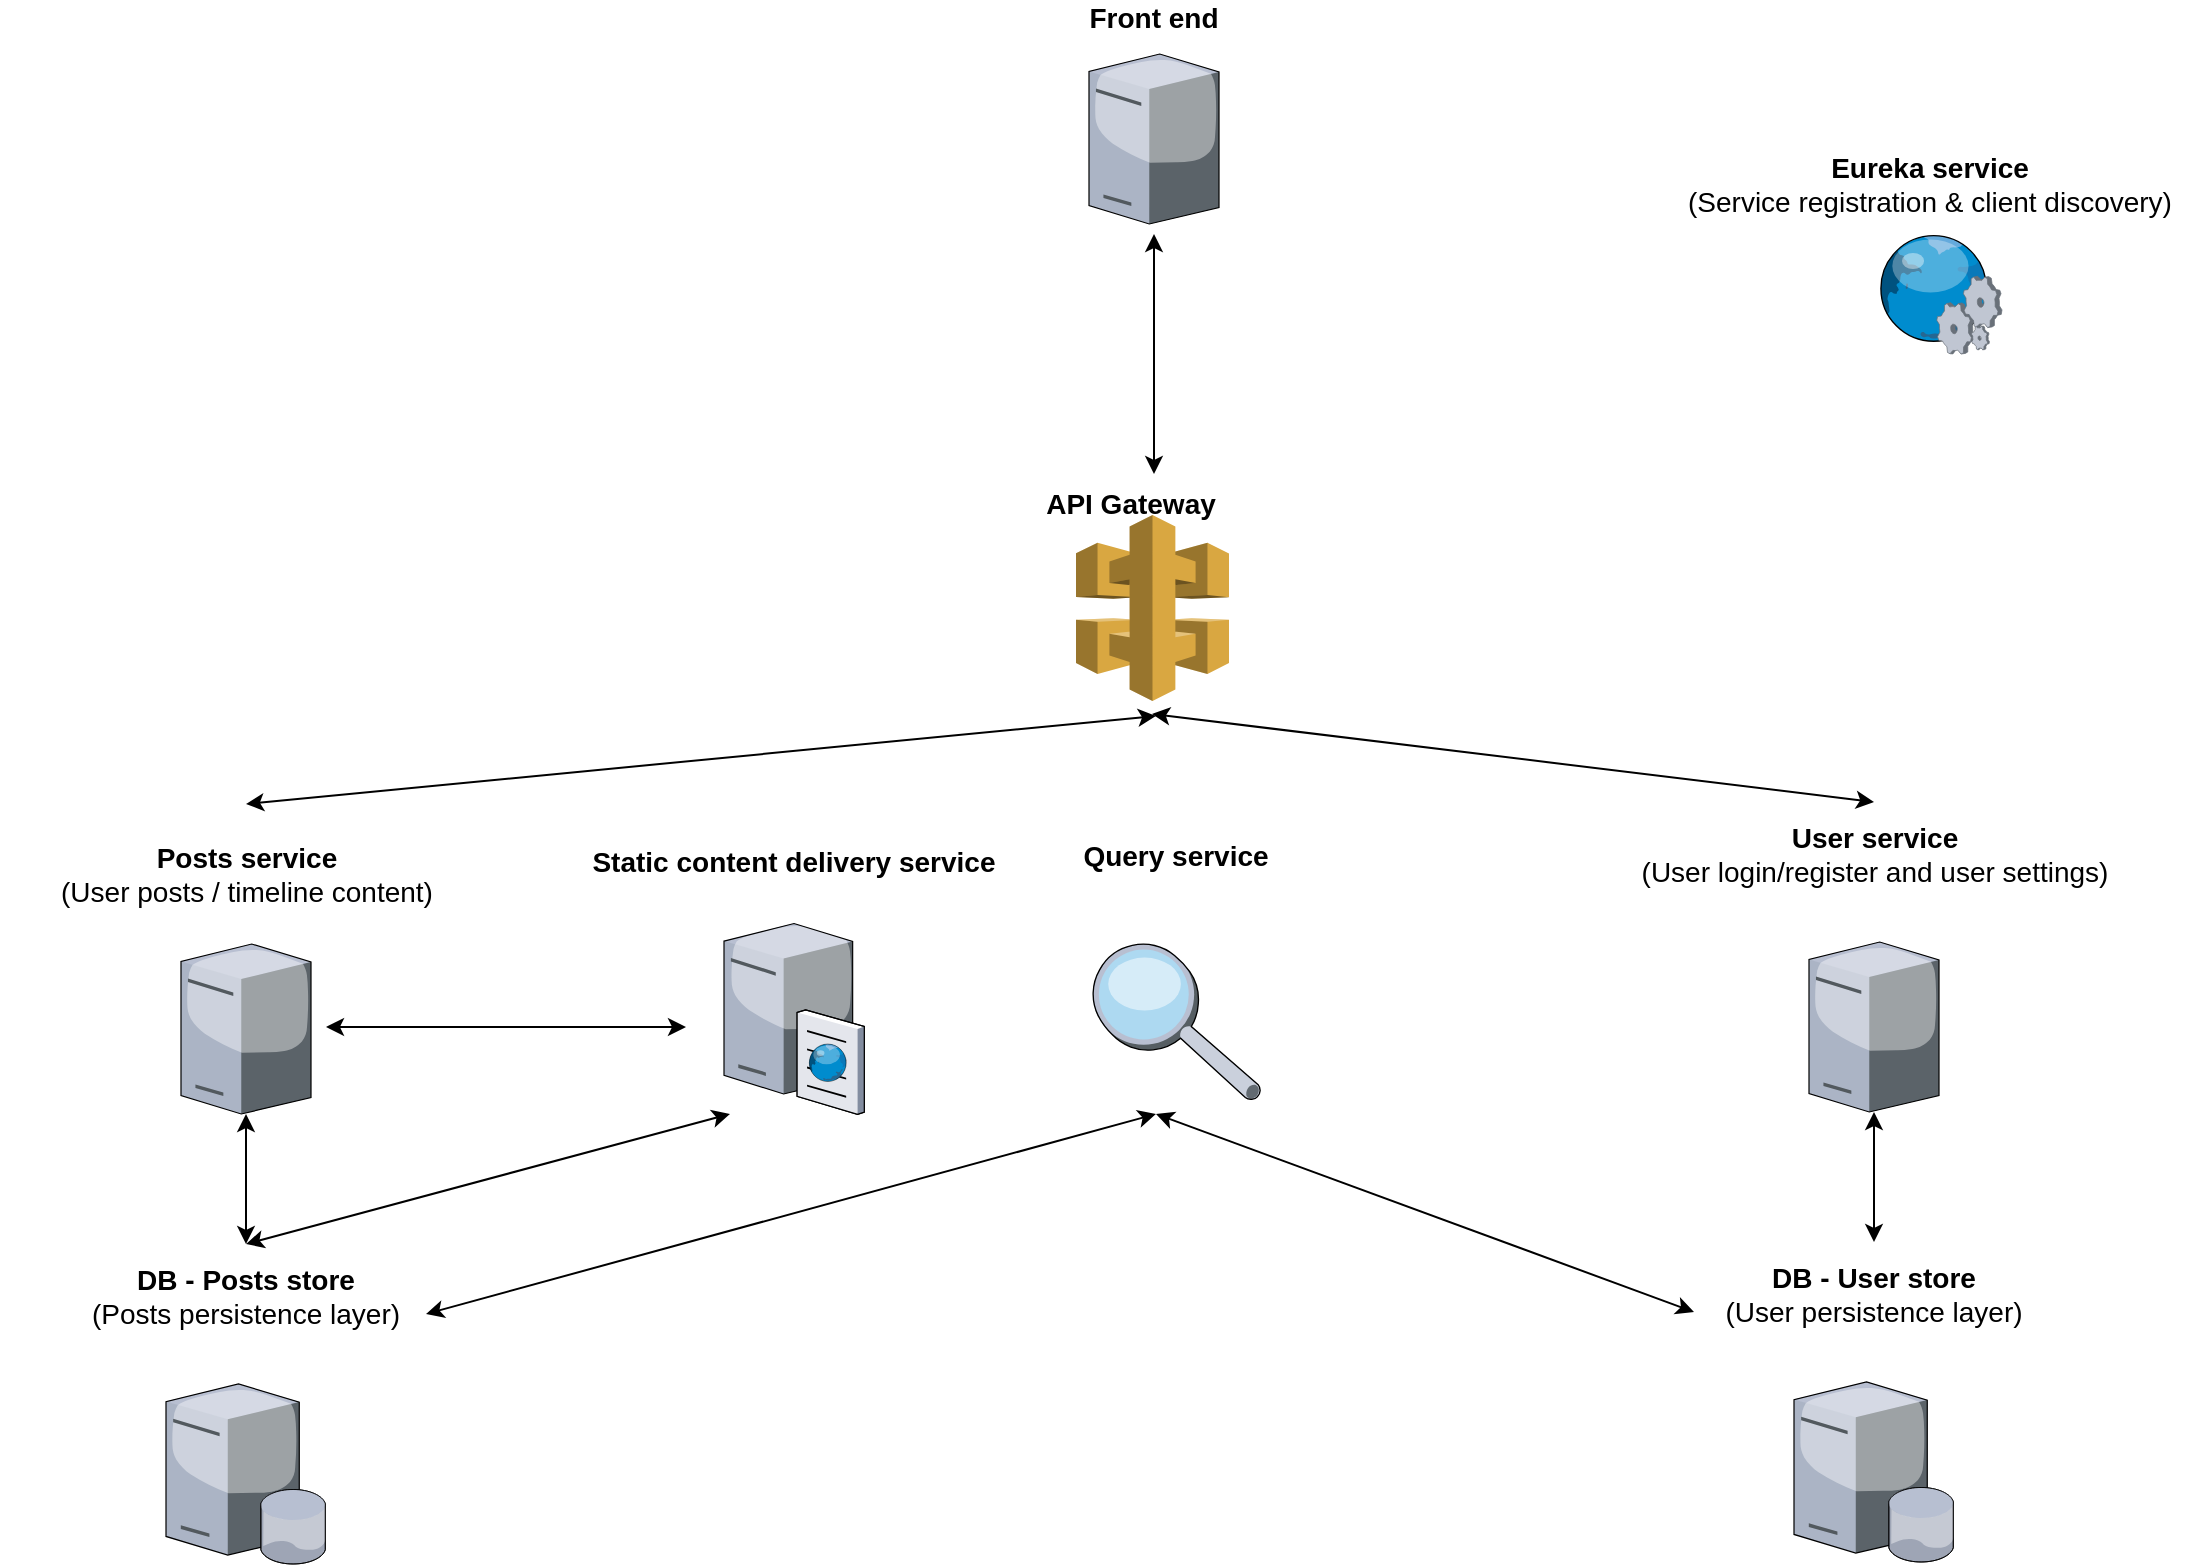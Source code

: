 <mxfile version="12.3.9" type="device" pages="1"><diagram name="Page-1" id="822b0af5-4adb-64df-f703-e8dfc1f81529"><mxGraphModel dx="1811" dy="375" grid="1" gridSize="10" guides="1" tooltips="1" connect="1" arrows="1" fold="1" page="1" pageScale="1" pageWidth="1100" pageHeight="850" background="#ffffff" math="0" shadow="0"><root><mxCell id="0"/><mxCell id="1" parent="0"/><mxCell id="ro59RPKwR9pD0pJhmn0j-4" value="" style="group" vertex="1" connectable="0" parent="1"><mxGeometry x="344" y="110" width="110" height="110" as="geometry"/></mxCell><mxCell id="ro59RPKwR9pD0pJhmn0j-1" value="" style="verticalLabelPosition=bottom;aspect=fixed;html=1;verticalAlign=top;strokeColor=none;align=center;outlineConnect=0;shape=mxgraph.citrix.tower_server;" vertex="1" parent="ro59RPKwR9pD0pJhmn0j-4"><mxGeometry x="22.5" width="65" height="85" as="geometry"/></mxCell><mxCell id="ro59RPKwR9pD0pJhmn0j-5" value="" style="group" vertex="1" connectable="0" parent="1"><mxGeometry x="704" y="573" width="210" height="160" as="geometry"/></mxCell><mxCell id="ro59RPKwR9pD0pJhmn0j-6" value="" style="verticalLabelPosition=bottom;aspect=fixed;html=1;verticalAlign=top;strokeColor=none;align=center;outlineConnect=0;shape=mxgraph.citrix.tower_server;" vertex="1" parent="ro59RPKwR9pD0pJhmn0j-5"><mxGeometry x="22.5" y="-19" width="65" height="85" as="geometry"/></mxCell><mxCell id="ro59RPKwR9pD0pJhmn0j-9" value="" style="endArrow=classic;startArrow=classic;html=1;" edge="1" parent="1"><mxGeometry width="50" height="50" relative="1" as="geometry"><mxPoint x="399" y="320" as="sourcePoint"/><mxPoint x="399" y="200" as="targetPoint"/></mxGeometry></mxCell><mxCell id="ro59RPKwR9pD0pJhmn0j-14" value="" style="endArrow=classic;startArrow=classic;html=1;exitX=0.5;exitY=0;exitDx=0;exitDy=0;" edge="1" parent="1" source="ro59RPKwR9pD0pJhmn0j-12" target="ro59RPKwR9pD0pJhmn0j-6"><mxGeometry width="50" height="50" relative="1" as="geometry"><mxPoint x="609.5" y="974" as="sourcePoint"/><mxPoint x="536.5" y="1174" as="targetPoint"/></mxGeometry></mxCell><mxCell id="ro59RPKwR9pD0pJhmn0j-2" value="&lt;div style=&quot;font-size: 14px&quot;&gt;&lt;font style=&quot;font-size: 14px&quot;&gt;&lt;b&gt;Front end&lt;/b&gt;&lt;/font&gt;&lt;/div&gt;&lt;div style=&quot;font-size: 14px&quot;&gt;&lt;font style=&quot;font-size: 14px&quot;&gt;&lt;b&gt;&lt;br&gt;&lt;/b&gt;&lt;/font&gt;&lt;/div&gt;" style="text;html=1;strokeColor=none;fillColor=none;align=center;verticalAlign=middle;whiteSpace=wrap;rounded=0;" vertex="1" parent="1"><mxGeometry x="344" y="90" width="110" height="20" as="geometry"/></mxCell><mxCell id="ro59RPKwR9pD0pJhmn0j-7" value="&lt;div style=&quot;font-size: 14px&quot;&gt;&lt;font style=&quot;font-size: 14px&quot;&gt;&lt;b&gt;User service&lt;/b&gt;&lt;/font&gt;&lt;/div&gt;&lt;div style=&quot;font-size: 14px&quot;&gt;&lt;font style=&quot;font-size: 14px&quot;&gt;(User login/register and user settings)&lt;/font&gt;&lt;/div&gt;&lt;div style=&quot;font-size: 14px&quot;&gt;&lt;font style=&quot;font-size: 14px&quot;&gt;&lt;br&gt;&lt;/font&gt;&lt;/div&gt;" style="text;html=1;strokeColor=none;fillColor=none;align=center;verticalAlign=middle;whiteSpace=wrap;rounded=0;" vertex="1" parent="1"><mxGeometry x="636.5" y="484" width="245" height="70" as="geometry"/></mxCell><mxCell id="ro59RPKwR9pD0pJhmn0j-15" value="" style="outlineConnect=0;dashed=0;verticalLabelPosition=bottom;verticalAlign=top;align=center;html=1;shape=mxgraph.aws3.api_gateway;fillColor=#D9A741;gradientColor=none;" vertex="1" parent="1"><mxGeometry x="360" y="340.5" width="76.5" height="93" as="geometry"/></mxCell><mxCell id="ro59RPKwR9pD0pJhmn0j-16" value="&lt;b&gt;&lt;font style=&quot;font-size: 14px&quot;&gt;API Gateway&lt;/font&gt;&lt;/b&gt;" style="text;html=1;strokeColor=none;fillColor=none;align=center;verticalAlign=middle;whiteSpace=wrap;rounded=0;" vertex="1" parent="1"><mxGeometry x="320" y="325" width="135" height="20" as="geometry"/></mxCell><mxCell id="ro59RPKwR9pD0pJhmn0j-17" value="" style="endArrow=classic;html=1;exitX=0.5;exitY=0;exitDx=0;exitDy=0;startArrow=classic;startFill=1;" edge="1" parent="1" source="ro59RPKwR9pD0pJhmn0j-7"><mxGeometry width="50" height="50" relative="1" as="geometry"><mxPoint x="533" y="640" as="sourcePoint"/><mxPoint x="398" y="440" as="targetPoint"/></mxGeometry></mxCell><mxCell id="ro59RPKwR9pD0pJhmn0j-18" value="" style="verticalLabelPosition=bottom;aspect=fixed;html=1;verticalAlign=top;strokeColor=none;align=center;outlineConnect=0;shape=mxgraph.citrix.tower_server;" vertex="1" parent="1"><mxGeometry x="-87.5" y="555" width="65" height="85" as="geometry"/></mxCell><mxCell id="ro59RPKwR9pD0pJhmn0j-19" value="&lt;div style=&quot;font-size: 14px&quot;&gt;&lt;font style=&quot;font-size: 14px&quot;&gt;&lt;b&gt;Posts service&lt;/b&gt;&lt;/font&gt;&lt;/div&gt;&lt;div style=&quot;font-size: 14px&quot;&gt;&lt;font style=&quot;font-size: 14px&quot;&gt;(User posts / timeline content)&lt;br&gt;&lt;/font&gt;&lt;/div&gt;" style="text;html=1;strokeColor=none;fillColor=none;align=center;verticalAlign=middle;whiteSpace=wrap;rounded=0;" vertex="1" parent="1"><mxGeometry x="-177.5" y="485" width="245" height="70" as="geometry"/></mxCell><mxCell id="ro59RPKwR9pD0pJhmn0j-20" value="" style="verticalLabelPosition=bottom;aspect=fixed;html=1;verticalAlign=top;strokeColor=none;align=center;outlineConnect=0;shape=mxgraph.citrix.database_server;" vertex="1" parent="1"><mxGeometry x="-95" y="775" width="80" height="90" as="geometry"/></mxCell><mxCell id="ro59RPKwR9pD0pJhmn0j-21" value="&lt;div style=&quot;font-size: 14px&quot;&gt;&lt;font style=&quot;font-size: 14px&quot;&gt;&lt;b&gt;DB - Posts store&lt;br&gt;&lt;/b&gt;&lt;/font&gt;&lt;/div&gt;&lt;div style=&quot;font-size: 14px&quot;&gt;&lt;font style=&quot;font-size: 14px&quot;&gt;(Posts persistence layer)&lt;/font&gt;&lt;/div&gt;&lt;div style=&quot;font-size: 14px&quot;&gt;&lt;font style=&quot;font-size: 14px&quot;&gt;&lt;br&gt;&lt;/font&gt;&lt;/div&gt;" style="text;html=1;strokeColor=none;fillColor=none;align=center;verticalAlign=middle;whiteSpace=wrap;rounded=0;" vertex="1" parent="1"><mxGeometry x="-145" y="705" width="180" height="70" as="geometry"/></mxCell><mxCell id="ro59RPKwR9pD0pJhmn0j-11" value="" style="verticalLabelPosition=bottom;aspect=fixed;html=1;verticalAlign=top;strokeColor=none;align=center;outlineConnect=0;shape=mxgraph.citrix.database_server;" vertex="1" parent="1"><mxGeometry x="719" y="774" width="80" height="90" as="geometry"/></mxCell><mxCell id="ro59RPKwR9pD0pJhmn0j-12" value="&lt;div style=&quot;font-size: 14px&quot;&gt;&lt;font style=&quot;font-size: 14px&quot;&gt;&lt;b&gt;DB - User store&lt;br&gt;&lt;/b&gt;&lt;/font&gt;&lt;/div&gt;&lt;div style=&quot;font-size: 14px&quot;&gt;&lt;font style=&quot;font-size: 14px&quot;&gt;(User persistence layer)&lt;/font&gt;&lt;/div&gt;&lt;div style=&quot;font-size: 14px&quot;&gt;&lt;font style=&quot;font-size: 14px&quot;&gt;&lt;br&gt;&lt;/font&gt;&lt;/div&gt;" style="text;html=1;strokeColor=none;fillColor=none;align=center;verticalAlign=middle;whiteSpace=wrap;rounded=0;" vertex="1" parent="1"><mxGeometry x="669" y="704" width="180" height="70" as="geometry"/></mxCell><mxCell id="ro59RPKwR9pD0pJhmn0j-22" value="" style="endArrow=classic;startArrow=classic;html=1;" edge="1" parent="1" source="ro59RPKwR9pD0pJhmn0j-21" target="ro59RPKwR9pD0pJhmn0j-18"><mxGeometry width="50" height="50" relative="1" as="geometry"><mxPoint x="-177.5" y="935" as="sourcePoint"/><mxPoint x="-57.5" y="655" as="targetPoint"/></mxGeometry></mxCell><mxCell id="ro59RPKwR9pD0pJhmn0j-27" value="" style="endArrow=classic;startArrow=classic;html=1;exitX=0.5;exitY=0;exitDx=0;exitDy=0;" edge="1" parent="1" source="ro59RPKwR9pD0pJhmn0j-19"><mxGeometry width="50" height="50" relative="1" as="geometry"><mxPoint x="-82" y="454" as="sourcePoint"/><mxPoint x="400" y="441" as="targetPoint"/></mxGeometry></mxCell><mxCell id="ro59RPKwR9pD0pJhmn0j-28" value="" style="verticalLabelPosition=bottom;aspect=fixed;html=1;verticalAlign=top;strokeColor=none;align=center;outlineConnect=0;shape=mxgraph.citrix.web_service;" vertex="1" parent="1"><mxGeometry x="760" y="200" width="63" height="60" as="geometry"/></mxCell><mxCell id="ro59RPKwR9pD0pJhmn0j-29" value="&lt;div style=&quot;font-size: 14px&quot;&gt;&lt;font style=&quot;font-size: 14px&quot;&gt;&lt;b&gt;Eureka service&lt;br&gt;&lt;/b&gt;&lt;/font&gt;&lt;/div&gt;&lt;div style=&quot;font-size: 14px&quot;&gt;&lt;font style=&quot;font-size: 14px&quot;&gt;(Service registration &amp;amp; client discovery)&lt;br&gt;&lt;b&gt;&lt;/b&gt;&lt;/font&gt;&lt;/div&gt;" style="text;html=1;strokeColor=none;fillColor=none;align=center;verticalAlign=middle;whiteSpace=wrap;rounded=0;" vertex="1" parent="1"><mxGeometry x="660" y="140" width="254" height="70" as="geometry"/></mxCell><mxCell id="ro59RPKwR9pD0pJhmn0j-31" value="&lt;div style=&quot;font-size: 14px&quot;&gt;&lt;font style=&quot;font-size: 14px&quot;&gt;&lt;b&gt;Static content delivery service&lt;/b&gt;&lt;/font&gt;&lt;/div&gt;" style="text;html=1;strokeColor=none;fillColor=none;align=center;verticalAlign=middle;whiteSpace=wrap;rounded=0;" vertex="1" parent="1"><mxGeometry x="97" y="478.5" width="244" height="70" as="geometry"/></mxCell><mxCell id="ro59RPKwR9pD0pJhmn0j-32" value="" style="verticalLabelPosition=bottom;aspect=fixed;html=1;verticalAlign=top;strokeColor=none;align=center;outlineConnect=0;shape=mxgraph.citrix.cache_server;" vertex="1" parent="1"><mxGeometry x="184" y="542.5" width="70" height="97.5" as="geometry"/></mxCell><mxCell id="ro59RPKwR9pD0pJhmn0j-33" value="" style="endArrow=classic;html=1;startArrow=classic;startFill=1;" edge="1" parent="1"><mxGeometry width="50" height="50" relative="1" as="geometry"><mxPoint x="-15" y="596.5" as="sourcePoint"/><mxPoint x="165" y="596.5" as="targetPoint"/></mxGeometry></mxCell><mxCell id="ro59RPKwR9pD0pJhmn0j-34" value="" style="verticalLabelPosition=bottom;aspect=fixed;html=1;verticalAlign=top;strokeColor=none;align=center;outlineConnect=0;shape=mxgraph.citrix.inspection;" vertex="1" parent="1"><mxGeometry x="367.5" y="554" width="85" height="79" as="geometry"/></mxCell><mxCell id="ro59RPKwR9pD0pJhmn0j-35" value="Query service" style="text;html=1;strokeColor=none;fillColor=none;align=center;verticalAlign=middle;whiteSpace=wrap;rounded=0;fontStyle=1;fontSize=14;" vertex="1" parent="1"><mxGeometry x="320" y="490" width="180" height="41" as="geometry"/></mxCell><mxCell id="ro59RPKwR9pD0pJhmn0j-37" value="" style="endArrow=classic;startArrow=classic;html=1;fontSize=14;exitX=0.5;exitY=0;exitDx=0;exitDy=0;" edge="1" parent="1" source="ro59RPKwR9pD0pJhmn0j-21"><mxGeometry width="50" height="50" relative="1" as="geometry"><mxPoint x="161" y="678" as="sourcePoint"/><mxPoint x="187" y="640" as="targetPoint"/></mxGeometry></mxCell><mxCell id="ro59RPKwR9pD0pJhmn0j-38" value="" style="endArrow=classic;startArrow=classic;html=1;fontSize=14;exitX=1;exitY=0.5;exitDx=0;exitDy=0;" edge="1" parent="1" source="ro59RPKwR9pD0pJhmn0j-21"><mxGeometry width="50" height="50" relative="1" as="geometry"><mxPoint x="30" y="739" as="sourcePoint"/><mxPoint x="400" y="640" as="targetPoint"/></mxGeometry></mxCell><mxCell id="ro59RPKwR9pD0pJhmn0j-40" value="" style="endArrow=classic;startArrow=classic;html=1;fontSize=14;exitX=0;exitY=0.5;exitDx=0;exitDy=0;" edge="1" parent="1" source="ro59RPKwR9pD0pJhmn0j-12"><mxGeometry width="50" height="50" relative="1" as="geometry"><mxPoint x="510" y="800" as="sourcePoint"/><mxPoint x="400" y="640" as="targetPoint"/></mxGeometry></mxCell></root></mxGraphModel></diagram></mxfile>